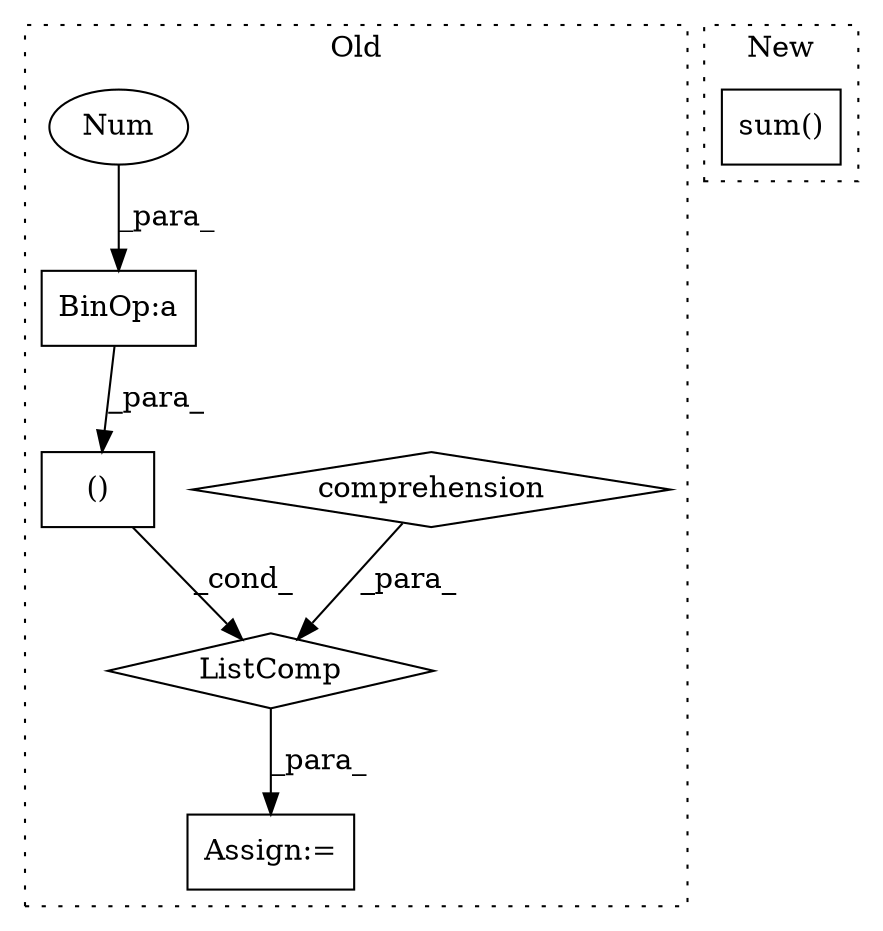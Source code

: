 digraph G {
subgraph cluster0 {
1 [label="ListComp" a="106" s="18203" l="138" shape="diamond"];
3 [label="comprehension" a="45" s="18302" l="3" shape="diamond"];
4 [label="Assign:=" a="68" s="18200" l="3" shape="box"];
5 [label="BinOp:a" a="82" s="18235" l="1" shape="box"];
6 [label="Num" a="76" s="18236" l="1" shape="ellipse"];
7 [label="()" a="54" s="18233" l="4" shape="box"];
label = "Old";
style="dotted";
}
subgraph cluster1 {
2 [label="sum()" a="75" s="18979" l="87" shape="box"];
label = "New";
style="dotted";
}
1 -> 4 [label="_para_"];
3 -> 1 [label="_para_"];
5 -> 7 [label="_para_"];
6 -> 5 [label="_para_"];
7 -> 1 [label="_cond_"];
}